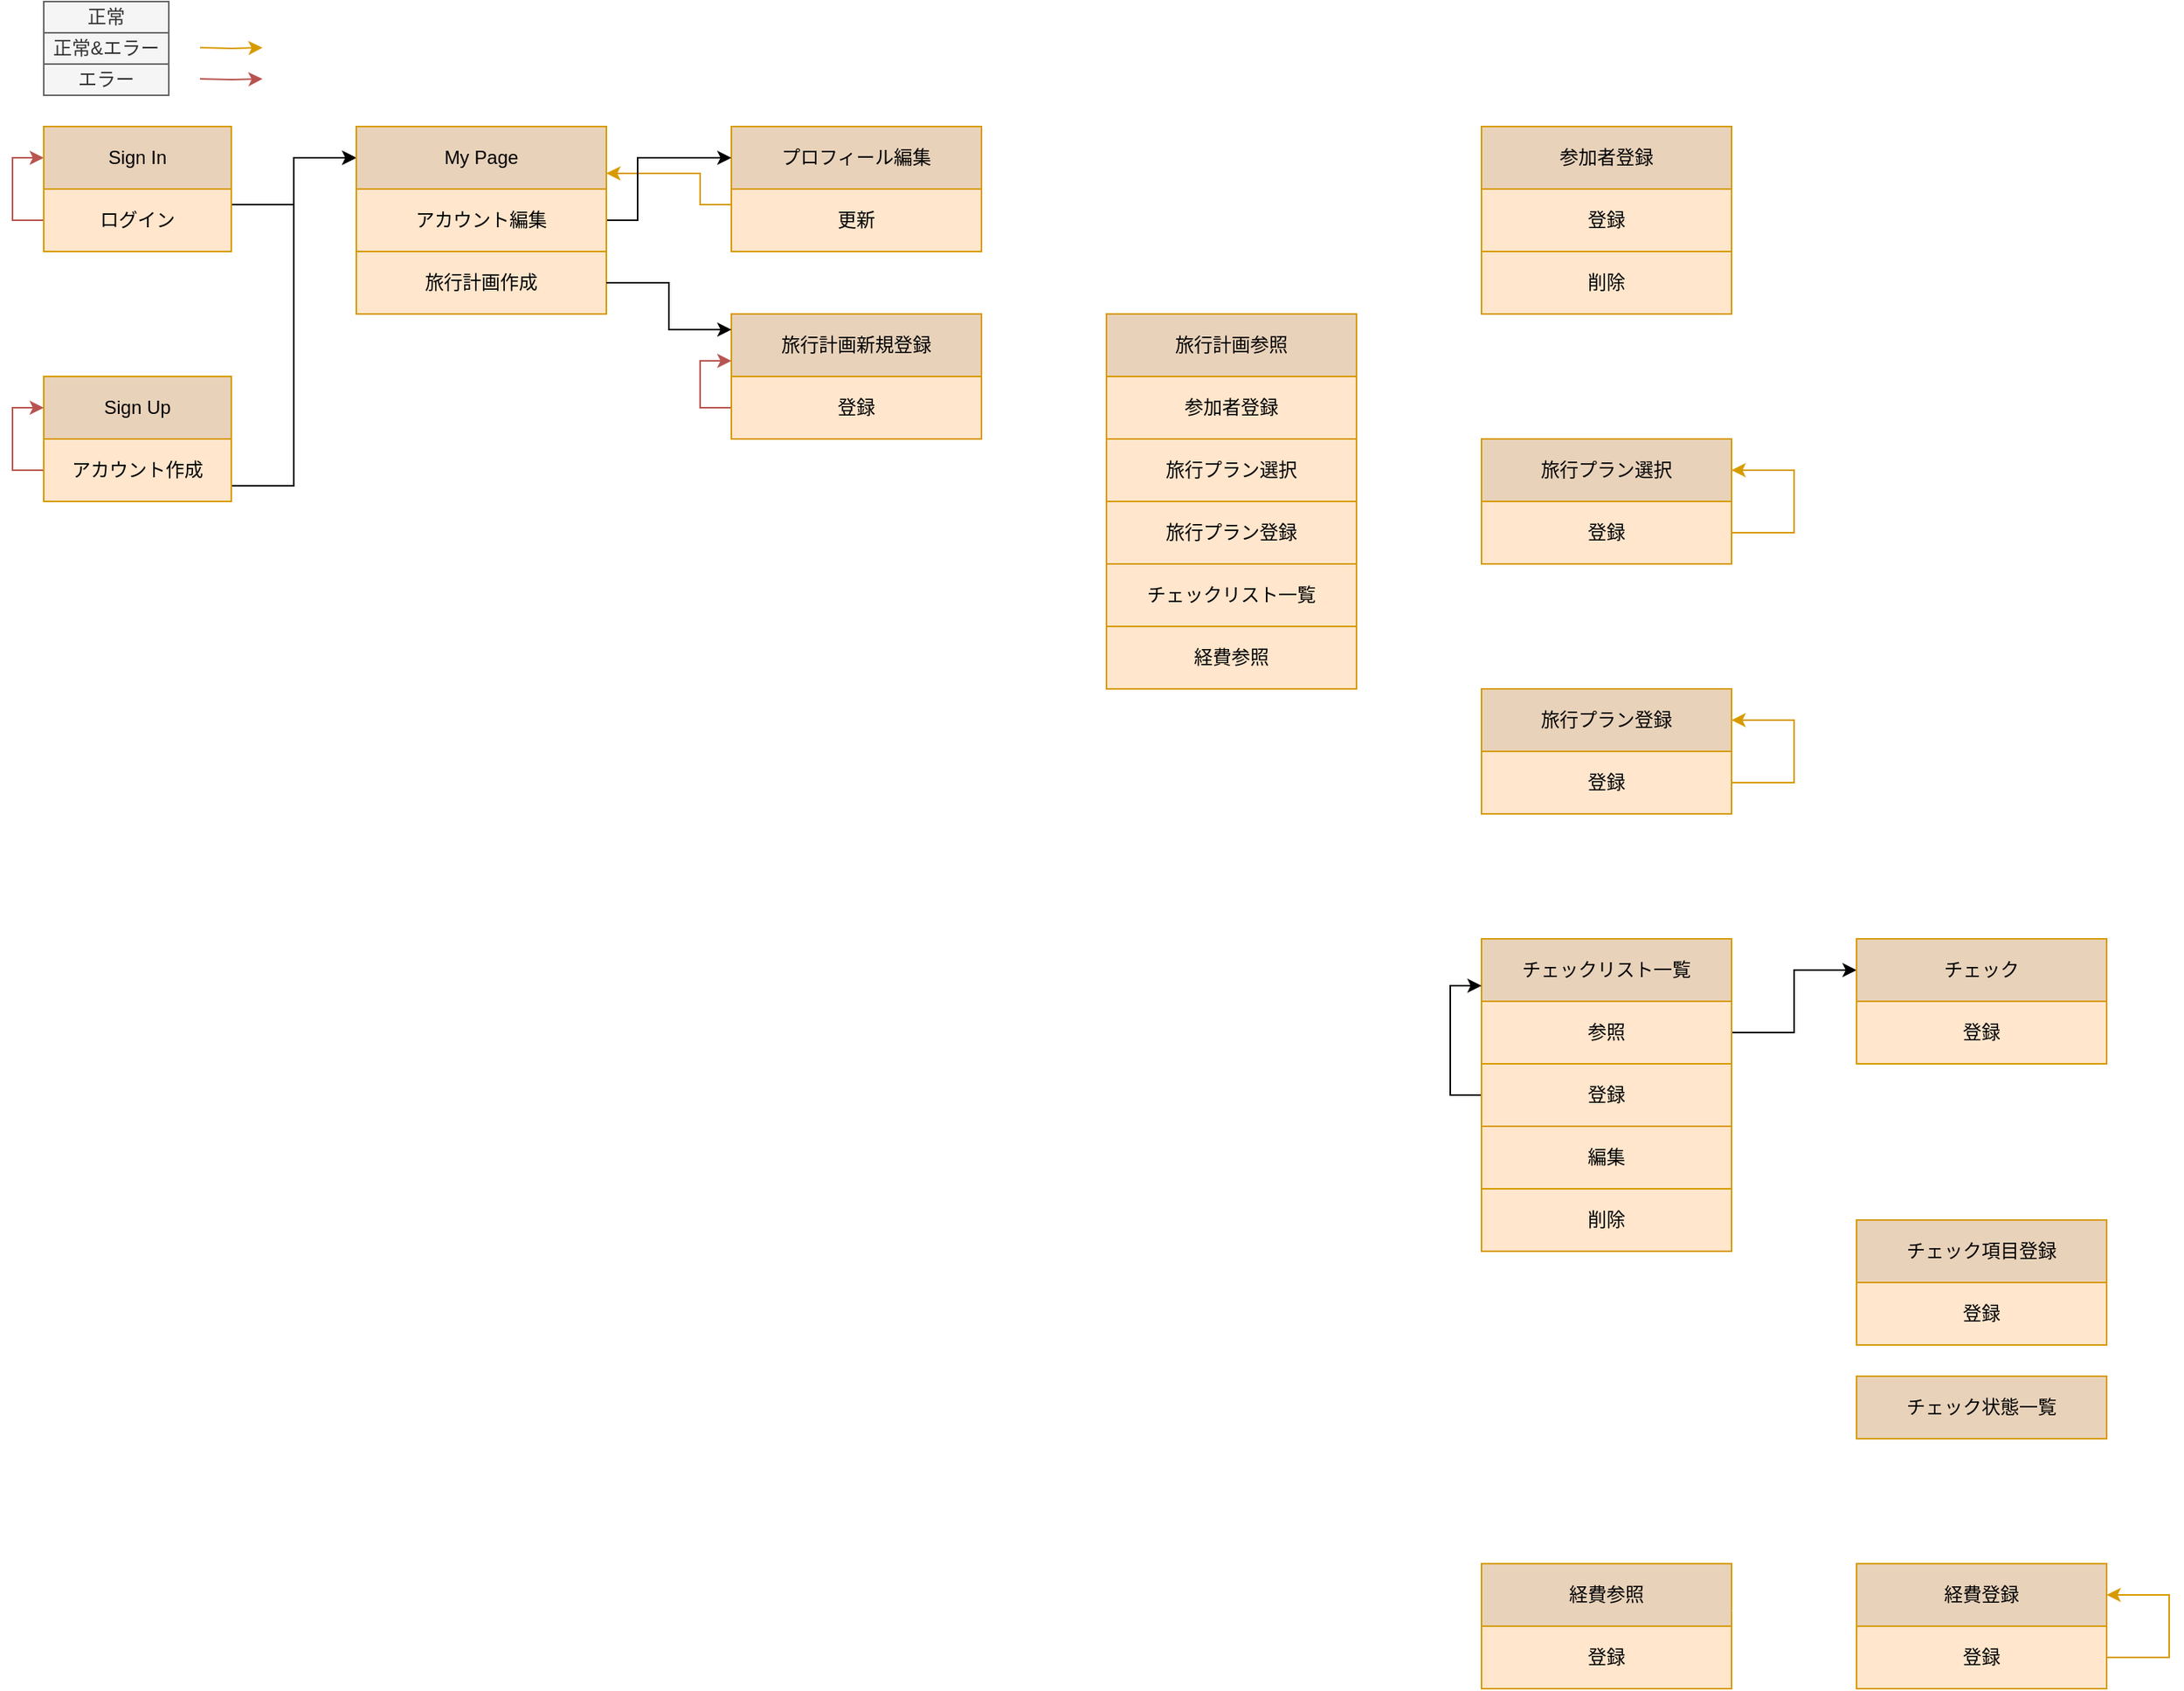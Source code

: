 <mxfile version="13.1.3">
    <diagram id="6hGFLwfOUW9BJ-s0fimq" name="Page-1">
        <mxGraphModel dx="898" dy="381" grid="1" gridSize="10" guides="1" tooltips="1" connect="1" arrows="1" fold="1" page="1" pageScale="1" pageWidth="827" pageHeight="1169" math="0" shadow="0">
            <root>
                <mxCell id="0"/>
                <mxCell id="1" parent="0"/>
                <mxCell id="8" style="edgeStyle=orthogonalEdgeStyle;rounded=0;orthogonalLoop=1;jettySize=auto;html=1;exitX=1;exitY=0.5;exitDx=0;exitDy=0;entryX=0;entryY=0.5;entryDx=0;entryDy=0;fontColor=#000000;" parent="1" source="3" edge="1">
                    <mxGeometry relative="1" as="geometry">
                        <mxPoint x="240" y="100" as="targetPoint"/>
                        <Array as="points">
                            <mxPoint x="160" y="130"/>
                            <mxPoint x="200" y="130"/>
                            <mxPoint x="200" y="100"/>
                        </Array>
                    </mxGeometry>
                </mxCell>
                <mxCell id="36" style="edgeStyle=orthogonalEdgeStyle;rounded=0;orthogonalLoop=1;jettySize=auto;html=1;exitX=0;exitY=0.5;exitDx=0;exitDy=0;entryX=0;entryY=0.5;entryDx=0;entryDy=0;startArrow=none;startFill=0;fontColor=#000000;fillColor=#f8cecc;strokeColor=#b85450;" parent="1" source="3" target="4" edge="1">
                    <mxGeometry relative="1" as="geometry"/>
                </mxCell>
                <mxCell id="3" value="ログイン" style="rounded=0;whiteSpace=wrap;html=1;fillColor=#ffe6cc;strokeColor=#d79b00;fontColor=#000000;" parent="1" vertex="1">
                    <mxGeometry x="40" y="120" width="120" height="40" as="geometry"/>
                </mxCell>
                <mxCell id="4" value="Sign In" style="rounded=0;whiteSpace=wrap;html=1;fillColor=#E8D2BA;strokeColor=#d79b00;fontColor=#000000;" parent="1" vertex="1">
                    <mxGeometry x="40" y="80" width="120" height="40" as="geometry"/>
                </mxCell>
                <mxCell id="9" value="Sign Up" style="rounded=0;whiteSpace=wrap;html=1;fillColor=#E8D2BA;strokeColor=#d79b00;fontColor=#000000;" parent="1" vertex="1">
                    <mxGeometry x="40" y="240" width="120" height="40" as="geometry"/>
                </mxCell>
                <mxCell id="13" style="edgeStyle=orthogonalEdgeStyle;rounded=0;orthogonalLoop=1;jettySize=auto;html=1;exitX=1;exitY=0.5;exitDx=0;exitDy=0;entryX=0;entryY=0.5;entryDx=0;entryDy=0;fontColor=#000000;" parent="1" source="10" edge="1">
                    <mxGeometry relative="1" as="geometry">
                        <mxPoint x="240" y="100" as="targetPoint"/>
                        <Array as="points">
                            <mxPoint x="160" y="310"/>
                            <mxPoint x="200" y="310"/>
                            <mxPoint x="200" y="100"/>
                        </Array>
                    </mxGeometry>
                </mxCell>
                <mxCell id="35" style="edgeStyle=orthogonalEdgeStyle;rounded=0;orthogonalLoop=1;jettySize=auto;html=1;entryX=0;entryY=0.5;entryDx=0;entryDy=0;startArrow=none;startFill=0;fontColor=#000000;fillColor=#f8cecc;strokeColor=#b85450;" parent="1" source="10" target="9" edge="1">
                    <mxGeometry relative="1" as="geometry">
                        <Array as="points">
                            <mxPoint x="20" y="300"/>
                            <mxPoint x="20" y="260"/>
                        </Array>
                    </mxGeometry>
                </mxCell>
                <mxCell id="10" value="アカウント作成" style="rounded=0;whiteSpace=wrap;html=1;fillColor=#ffe6cc;strokeColor=#d79b00;fontColor=#000000;" parent="1" vertex="1">
                    <mxGeometry x="40" y="280" width="120" height="40" as="geometry"/>
                </mxCell>
                <mxCell id="22" value="プロフィール編集" style="rounded=0;whiteSpace=wrap;html=1;fillColor=#E8D2BA;strokeColor=#d79b00;fontColor=#000000;" parent="1" vertex="1">
                    <mxGeometry x="480" y="80" width="160" height="40" as="geometry"/>
                </mxCell>
                <mxCell id="42" style="edgeStyle=orthogonalEdgeStyle;rounded=0;orthogonalLoop=1;jettySize=auto;html=1;exitX=0;exitY=0.5;exitDx=0;exitDy=0;entryX=1;entryY=0.75;entryDx=0;entryDy=0;startArrow=none;startFill=0;fontColor=#000000;fillColor=#ffe6cc;strokeColor=#d79b00;" parent="1" source="23" edge="1">
                    <mxGeometry relative="1" as="geometry">
                        <mxPoint x="400" y="110" as="targetPoint"/>
                        <Array as="points">
                            <mxPoint x="480" y="130"/>
                            <mxPoint x="460" y="130"/>
                            <mxPoint x="460" y="110"/>
                        </Array>
                    </mxGeometry>
                </mxCell>
                <mxCell id="23" value="更新" style="rounded=0;whiteSpace=wrap;html=1;fillColor=#ffe6cc;strokeColor=#d79b00;fontColor=#000000;" parent="1" vertex="1">
                    <mxGeometry x="480" y="120" width="160" height="40" as="geometry"/>
                </mxCell>
                <mxCell id="25" value="My Page" style="rounded=0;whiteSpace=wrap;html=1;fillColor=#E8D2BA;strokeColor=#d79b00;fontColor=#000000;" parent="1" vertex="1">
                    <mxGeometry x="240" y="80" width="160" height="40" as="geometry"/>
                </mxCell>
                <mxCell id="40" style="edgeStyle=orthogonalEdgeStyle;rounded=0;orthogonalLoop=1;jettySize=auto;html=1;exitX=1;exitY=0.5;exitDx=0;exitDy=0;entryX=0;entryY=0.5;entryDx=0;entryDy=0;startArrow=none;startFill=0;fontColor=#000000;" parent="1" source="26" target="22" edge="1">
                    <mxGeometry relative="1" as="geometry">
                        <Array as="points">
                            <mxPoint x="420" y="140"/>
                            <mxPoint x="420" y="100"/>
                        </Array>
                    </mxGeometry>
                </mxCell>
                <mxCell id="26" value="アカウント編集" style="rounded=0;whiteSpace=wrap;html=1;fillColor=#ffe6cc;strokeColor=#d79b00;fontColor=#000000;" parent="1" vertex="1">
                    <mxGeometry x="240" y="120" width="160" height="40" as="geometry"/>
                </mxCell>
                <mxCell id="27" value="旅行計画作成" style="rounded=0;whiteSpace=wrap;html=1;fillColor=#ffe6cc;strokeColor=#d79b00;fontColor=#000000;" parent="1" vertex="1">
                    <mxGeometry x="240" y="160" width="160" height="40" as="geometry"/>
                </mxCell>
                <mxCell id="38" style="edgeStyle=orthogonalEdgeStyle;rounded=0;orthogonalLoop=1;jettySize=auto;html=1;startArrow=none;startFill=0;fontColor=#000000;fillColor=#f8cecc;strokeColor=#b85450;" parent="1" edge="1">
                    <mxGeometry relative="1" as="geometry">
                        <mxPoint x="140" y="49.5" as="sourcePoint"/>
                        <mxPoint x="180" y="49.5" as="targetPoint"/>
                    </mxGeometry>
                </mxCell>
                <mxCell id="48" style="edgeStyle=orthogonalEdgeStyle;rounded=0;orthogonalLoop=1;jettySize=auto;html=1;startArrow=none;startFill=0;fontColor=#000000;fillColor=#f5f5f5;strokeColor=#FFFFFF;" parent="1" edge="1">
                    <mxGeometry relative="1" as="geometry">
                        <mxPoint x="140" y="9.5" as="sourcePoint"/>
                        <mxPoint x="180" y="9.5" as="targetPoint"/>
                    </mxGeometry>
                </mxCell>
                <mxCell id="51" value="正常" style="rounded=0;whiteSpace=wrap;html=1;fillColor=#f5f5f5;strokeColor=#666666;fontColor=#333333;" parent="1" vertex="1">
                    <mxGeometry x="40" width="80" height="20" as="geometry"/>
                </mxCell>
                <mxCell id="52" value="正常&amp;amp;エラー" style="rounded=0;whiteSpace=wrap;html=1;fillColor=#f5f5f5;strokeColor=#666666;fontColor=#333333;" parent="1" vertex="1">
                    <mxGeometry x="40" y="20" width="80" height="20" as="geometry"/>
                </mxCell>
                <mxCell id="53" value="エラー" style="rounded=0;whiteSpace=wrap;html=1;fillColor=#f5f5f5;strokeColor=#666666;fontColor=#333333;" parent="1" vertex="1">
                    <mxGeometry x="40" y="40" width="80" height="20" as="geometry"/>
                </mxCell>
                <mxCell id="55" style="edgeStyle=orthogonalEdgeStyle;rounded=0;orthogonalLoop=1;jettySize=auto;html=1;startArrow=none;startFill=0;fontColor=#000000;fillColor=#ffe6cc;strokeColor=#d79b00;" parent="1" edge="1">
                    <mxGeometry relative="1" as="geometry">
                        <mxPoint x="140" y="29.5" as="sourcePoint"/>
                        <mxPoint x="180" y="29.5" as="targetPoint"/>
                    </mxGeometry>
                </mxCell>
                <mxCell id="58" value="旅行計画新規登録" style="rounded=0;whiteSpace=wrap;html=1;fillColor=#E8D2BA;strokeColor=#d79b00;fontColor=#000000;" parent="1" vertex="1">
                    <mxGeometry x="480" y="200" width="160" height="40" as="geometry"/>
                </mxCell>
                <mxCell id="59" style="edgeStyle=orthogonalEdgeStyle;rounded=0;orthogonalLoop=1;jettySize=auto;html=1;exitX=1;exitY=0.5;exitDx=0;exitDy=0;entryX=0;entryY=0.25;entryDx=0;entryDy=0;startArrow=none;startFill=0;fontColor=#000000;" parent="1" source="27" target="58" edge="1">
                    <mxGeometry relative="1" as="geometry">
                        <mxPoint x="410" y="170" as="sourcePoint"/>
                        <mxPoint x="490" y="130" as="targetPoint"/>
                    </mxGeometry>
                </mxCell>
                <mxCell id="62" style="edgeStyle=orthogonalEdgeStyle;rounded=0;orthogonalLoop=1;jettySize=auto;html=1;entryX=0;entryY=0.75;entryDx=0;entryDy=0;startArrow=none;startFill=0;strokeColor=#b85450;fontColor=#000000;fillColor=#f8cecc;" parent="1" source="60" target="58" edge="1">
                    <mxGeometry relative="1" as="geometry">
                        <Array as="points">
                            <mxPoint x="460" y="260"/>
                            <mxPoint x="460" y="230"/>
                        </Array>
                    </mxGeometry>
                </mxCell>
                <mxCell id="65" style="edgeStyle=orthogonalEdgeStyle;rounded=0;orthogonalLoop=1;jettySize=auto;html=1;exitX=1;exitY=0.5;exitDx=0;exitDy=0;entryX=0;entryY=0.5;entryDx=0;entryDy=0;startArrow=none;startFill=0;strokeColor=#FFFFFF;fontColor=#000000;" parent="1" source="60" target="63" edge="1">
                    <mxGeometry relative="1" as="geometry"/>
                </mxCell>
                <mxCell id="60" value="登録" style="rounded=0;whiteSpace=wrap;html=1;fillColor=#ffe6cc;strokeColor=#d79b00;fontColor=#000000;" parent="1" vertex="1">
                    <mxGeometry x="480" y="240" width="160" height="40" as="geometry"/>
                </mxCell>
                <mxCell id="63" value="旅行計画参照" style="rounded=0;whiteSpace=wrap;html=1;fillColor=#E8D2BA;strokeColor=#d79b00;fontColor=#000000;" parent="1" vertex="1">
                    <mxGeometry x="720" y="200" width="160" height="40" as="geometry"/>
                </mxCell>
                <mxCell id="78" style="edgeStyle=orthogonalEdgeStyle;rounded=0;orthogonalLoop=1;jettySize=auto;html=1;entryX=0;entryY=0.5;entryDx=0;entryDy=0;startArrow=none;startFill=0;strokeColor=#FFFFFF;fontColor=#000000;" parent="1" source="64" target="77" edge="1">
                    <mxGeometry relative="1" as="geometry"/>
                </mxCell>
                <mxCell id="64" value="参加者登録" style="rounded=0;whiteSpace=wrap;html=1;fillColor=#ffe6cc;strokeColor=#d79b00;fontColor=#000000;" parent="1" vertex="1">
                    <mxGeometry x="720" y="240" width="160" height="40" as="geometry"/>
                </mxCell>
                <mxCell id="90" style="edgeStyle=orthogonalEdgeStyle;rounded=0;orthogonalLoop=1;jettySize=auto;html=1;exitX=1;exitY=0.5;exitDx=0;exitDy=0;entryX=0;entryY=0.5;entryDx=0;entryDy=0;startArrow=none;startFill=0;strokeColor=#FFFFFF;fontColor=#000000;" parent="1" source="66" target="87" edge="1">
                    <mxGeometry relative="1" as="geometry"/>
                </mxCell>
                <mxCell id="66" value="旅行プラン選択" style="rounded=0;whiteSpace=wrap;html=1;fillColor=#ffe6cc;strokeColor=#d79b00;fontColor=#000000;" parent="1" vertex="1">
                    <mxGeometry x="720" y="280" width="160" height="40" as="geometry"/>
                </mxCell>
                <mxCell id="100" style="edgeStyle=orthogonalEdgeStyle;rounded=0;orthogonalLoop=1;jettySize=auto;html=1;exitX=1;exitY=0.5;exitDx=0;exitDy=0;entryX=0;entryY=0.5;entryDx=0;entryDy=0;startArrow=none;startFill=0;strokeColor=#FFFFFF;fontColor=#000000;" parent="1" source="67" target="96" edge="1">
                    <mxGeometry relative="1" as="geometry">
                        <Array as="points">
                            <mxPoint x="950" y="340"/>
                            <mxPoint x="950" y="460"/>
                        </Array>
                    </mxGeometry>
                </mxCell>
                <mxCell id="67" value="旅行プラン登録" style="rounded=0;whiteSpace=wrap;html=1;fillColor=#ffe6cc;strokeColor=#d79b00;fontColor=#000000;" parent="1" vertex="1">
                    <mxGeometry x="720" y="320" width="160" height="40" as="geometry"/>
                </mxCell>
                <mxCell id="117" style="edgeStyle=orthogonalEdgeStyle;rounded=0;orthogonalLoop=1;jettySize=auto;html=1;exitX=1;exitY=0.5;exitDx=0;exitDy=0;entryX=0;entryY=0.5;entryDx=0;entryDy=0;startArrow=none;startFill=0;strokeColor=#FFFFFF;fontColor=#000000;" parent="1" source="69" target="106" edge="1">
                    <mxGeometry relative="1" as="geometry">
                        <Array as="points">
                            <mxPoint x="930" y="380"/>
                            <mxPoint x="930" y="620"/>
                        </Array>
                    </mxGeometry>
                </mxCell>
                <mxCell id="69" value="チェックリスト一覧" style="rounded=0;whiteSpace=wrap;html=1;fillColor=#ffe6cc;strokeColor=#d79b00;fontColor=#000000;" parent="1" vertex="1">
                    <mxGeometry x="720" y="360" width="160" height="40" as="geometry"/>
                </mxCell>
                <mxCell id="124" style="edgeStyle=orthogonalEdgeStyle;rounded=0;orthogonalLoop=1;jettySize=auto;html=1;exitX=1;exitY=0.5;exitDx=0;exitDy=0;startArrow=none;startFill=0;strokeColor=#FFFFFF;fontColor=#000000;entryX=0;entryY=0.5;entryDx=0;entryDy=0;" parent="1" source="70" target="118" edge="1">
                    <mxGeometry relative="1" as="geometry">
                        <mxPoint x="910" y="890" as="targetPoint"/>
                    </mxGeometry>
                </mxCell>
                <mxCell id="70" value="経費参照" style="rounded=0;whiteSpace=wrap;html=1;fillColor=#ffe6cc;strokeColor=#d79b00;fontColor=#000000;" parent="1" vertex="1">
                    <mxGeometry x="720" y="400" width="160" height="40" as="geometry"/>
                </mxCell>
                <mxCell id="77" value="参加者登録" style="rounded=0;whiteSpace=wrap;html=1;fillColor=#E8D2BA;strokeColor=#d79b00;fontColor=#000000;" parent="1" vertex="1">
                    <mxGeometry x="960" y="80" width="160" height="40" as="geometry"/>
                </mxCell>
                <mxCell id="80" value="登録" style="rounded=0;whiteSpace=wrap;html=1;fillColor=#ffe6cc;strokeColor=#d79b00;fontColor=#000000;" parent="1" vertex="1">
                    <mxGeometry x="960" y="120" width="160" height="40" as="geometry"/>
                </mxCell>
                <mxCell id="81" value="削除" style="rounded=0;whiteSpace=wrap;html=1;fillColor=#ffe6cc;strokeColor=#d79b00;fontColor=#000000;" parent="1" vertex="1">
                    <mxGeometry x="960" y="160" width="160" height="40" as="geometry"/>
                </mxCell>
                <mxCell id="87" value="旅行プラン選択" style="rounded=0;whiteSpace=wrap;html=1;fillColor=#E8D2BA;strokeColor=#d79b00;fontColor=#000000;" parent="1" vertex="1">
                    <mxGeometry x="960" y="280" width="160" height="40" as="geometry"/>
                </mxCell>
                <mxCell id="91" style="edgeStyle=orthogonalEdgeStyle;rounded=0;orthogonalLoop=1;jettySize=auto;html=1;exitX=1;exitY=0.5;exitDx=0;exitDy=0;entryX=1;entryY=0.5;entryDx=0;entryDy=0;startArrow=none;startFill=0;strokeColor=#d79b00;fontColor=#000000;fillColor=#ffe6cc;" parent="1" source="88" target="87" edge="1">
                    <mxGeometry relative="1" as="geometry">
                        <Array as="points">
                            <mxPoint x="1160" y="340"/>
                            <mxPoint x="1160" y="300"/>
                        </Array>
                    </mxGeometry>
                </mxCell>
                <mxCell id="88" value="登録" style="rounded=0;whiteSpace=wrap;html=1;fillColor=#ffe6cc;strokeColor=#d79b00;fontColor=#000000;" parent="1" vertex="1">
                    <mxGeometry x="960" y="320" width="160" height="40" as="geometry"/>
                </mxCell>
                <mxCell id="96" value="旅行プラン登録" style="rounded=0;whiteSpace=wrap;html=1;fillColor=#E8D2BA;strokeColor=#d79b00;fontColor=#000000;" parent="1" vertex="1">
                    <mxGeometry x="960" y="440" width="160" height="40" as="geometry"/>
                </mxCell>
                <mxCell id="99" style="edgeStyle=orthogonalEdgeStyle;rounded=0;orthogonalLoop=1;jettySize=auto;html=1;entryX=1;entryY=0.5;entryDx=0;entryDy=0;startArrow=none;startFill=0;strokeColor=#d79b00;fontColor=#000000;fillColor=#ffe6cc;" parent="1" source="97" target="96" edge="1">
                    <mxGeometry relative="1" as="geometry">
                        <Array as="points">
                            <mxPoint x="1160" y="500"/>
                            <mxPoint x="1160" y="460"/>
                        </Array>
                    </mxGeometry>
                </mxCell>
                <mxCell id="97" value="登録" style="rounded=0;whiteSpace=wrap;html=1;fillColor=#ffe6cc;strokeColor=#d79b00;fontColor=#000000;" parent="1" vertex="1">
                    <mxGeometry x="960" y="480" width="160" height="40" as="geometry"/>
                </mxCell>
                <mxCell id="106" value="チェックリスト一覧" style="rounded=0;whiteSpace=wrap;html=1;fillColor=#E8D2BA;strokeColor=#d79b00;fontColor=#000000;" parent="1" vertex="1">
                    <mxGeometry x="960" y="600" width="160" height="40" as="geometry"/>
                </mxCell>
                <mxCell id="110" style="edgeStyle=orthogonalEdgeStyle;rounded=0;orthogonalLoop=1;jettySize=auto;html=1;entryX=0;entryY=0.5;entryDx=0;entryDy=0;startArrow=none;startFill=0;strokeColor=#FFFFFF;fontColor=#000000;" parent="1" source="107" target="109" edge="1">
                    <mxGeometry relative="1" as="geometry">
                        <Array as="points">
                            <mxPoint x="1150" y="740"/>
                            <mxPoint x="1150" y="800"/>
                        </Array>
                    </mxGeometry>
                </mxCell>
                <mxCell id="150" value="" style="edgeStyle=orthogonalEdgeStyle;rounded=0;orthogonalLoop=1;jettySize=auto;html=1;" parent="1" source="107" target="106" edge="1">
                    <mxGeometry relative="1" as="geometry"/>
                </mxCell>
                <mxCell id="107" value="編集" style="rounded=0;whiteSpace=wrap;html=1;fillColor=#ffe6cc;strokeColor=#d79b00;fontColor=#000000;" parent="1" vertex="1">
                    <mxGeometry x="960" y="720" width="160" height="40" as="geometry"/>
                </mxCell>
                <mxCell id="116" style="edgeStyle=orthogonalEdgeStyle;rounded=0;orthogonalLoop=1;jettySize=auto;html=1;exitX=1;exitY=0.5;exitDx=0;exitDy=0;entryX=0;entryY=0.5;entryDx=0;entryDy=0;startArrow=none;startFill=0;strokeColor=#FFFFFF;fontColor=#000000;" parent="1" source="108" target="115" edge="1">
                    <mxGeometry relative="1" as="geometry">
                        <Array as="points">
                            <mxPoint x="1130" y="780"/>
                            <mxPoint x="1130" y="900"/>
                        </Array>
                    </mxGeometry>
                </mxCell>
                <mxCell id="108" value="削除" style="rounded=0;whiteSpace=wrap;html=1;fillColor=#ffe6cc;strokeColor=#d79b00;fontColor=#000000;" parent="1" vertex="1">
                    <mxGeometry x="960" y="760" width="160" height="40" as="geometry"/>
                </mxCell>
                <mxCell id="109" value="チェック項目登録" style="rounded=0;whiteSpace=wrap;html=1;fillColor=#E8D2BA;strokeColor=#d79b00;fontColor=#000000;" parent="1" vertex="1">
                    <mxGeometry x="1200" y="780" width="160" height="40" as="geometry"/>
                </mxCell>
                <mxCell id="111" value="登録" style="rounded=0;whiteSpace=wrap;html=1;fillColor=#ffe6cc;strokeColor=#d79b00;fontColor=#000000;" parent="1" vertex="1">
                    <mxGeometry x="1200" y="820" width="160" height="40" as="geometry"/>
                </mxCell>
                <mxCell id="115" value="チェック状態一覧" style="rounded=0;whiteSpace=wrap;html=1;fillColor=#E8D2BA;strokeColor=#d79b00;fontColor=#000000;" parent="1" vertex="1">
                    <mxGeometry x="1200" y="880" width="160" height="40" as="geometry"/>
                </mxCell>
                <mxCell id="118" value="経費参照" style="rounded=0;whiteSpace=wrap;html=1;fillColor=#E8D2BA;strokeColor=#d79b00;fontColor=#000000;" parent="1" vertex="1">
                    <mxGeometry x="960" y="1000" width="160" height="40" as="geometry"/>
                </mxCell>
                <mxCell id="123" style="edgeStyle=orthogonalEdgeStyle;rounded=0;orthogonalLoop=1;jettySize=auto;html=1;exitX=1;exitY=0.5;exitDx=0;exitDy=0;entryX=0;entryY=0.25;entryDx=0;entryDy=0;startArrow=none;startFill=0;strokeColor=#FFFFFF;fontColor=#000000;" parent="1" source="119" target="120" edge="1">
                    <mxGeometry relative="1" as="geometry">
                        <Array as="points">
                            <mxPoint x="1140" y="1060"/>
                            <mxPoint x="1140" y="1010"/>
                        </Array>
                    </mxGeometry>
                </mxCell>
                <mxCell id="119" value="登録" style="rounded=0;whiteSpace=wrap;html=1;fillColor=#ffe6cc;strokeColor=#d79b00;fontColor=#000000;" parent="1" vertex="1">
                    <mxGeometry x="960" y="1040" width="160" height="40" as="geometry"/>
                </mxCell>
                <mxCell id="120" value="経費登録" style="rounded=0;whiteSpace=wrap;html=1;fillColor=#E8D2BA;strokeColor=#d79b00;fontColor=#000000;" parent="1" vertex="1">
                    <mxGeometry x="1200" y="1000" width="160" height="40" as="geometry"/>
                </mxCell>
                <mxCell id="131" style="edgeStyle=orthogonalEdgeStyle;rounded=0;orthogonalLoop=1;jettySize=auto;html=1;exitX=1;exitY=0.5;exitDx=0;exitDy=0;entryX=1;entryY=0.5;entryDx=0;entryDy=0;startArrow=none;startFill=0;strokeColor=#d79b00;fontColor=#000000;fillColor=#ffe6cc;" parent="1" source="122" target="120" edge="1">
                    <mxGeometry relative="1" as="geometry">
                        <Array as="points">
                            <mxPoint x="1400" y="1060"/>
                            <mxPoint x="1400" y="1020"/>
                        </Array>
                    </mxGeometry>
                </mxCell>
                <mxCell id="134" style="edgeStyle=orthogonalEdgeStyle;rounded=0;orthogonalLoop=1;jettySize=auto;html=1;exitX=0;exitY=0.5;exitDx=0;exitDy=0;entryX=1;entryY=0.75;entryDx=0;entryDy=0;startArrow=none;startFill=0;strokeColor=#FFFFFF;fontColor=#000000;" parent="1" source="122" target="118" edge="1">
                    <mxGeometry relative="1" as="geometry">
                        <Array as="points">
                            <mxPoint x="1180" y="1060"/>
                            <mxPoint x="1180" y="1030"/>
                        </Array>
                    </mxGeometry>
                </mxCell>
                <mxCell id="122" value="登録" style="rounded=0;whiteSpace=wrap;html=1;fillColor=#ffe6cc;strokeColor=#d79b00;fontColor=#000000;" parent="1" vertex="1">
                    <mxGeometry x="1200" y="1040" width="160" height="40" as="geometry"/>
                </mxCell>
                <mxCell id="156" style="edgeStyle=orthogonalEdgeStyle;rounded=0;orthogonalLoop=1;jettySize=auto;html=1;entryX=0;entryY=0.75;entryDx=0;entryDy=0;" parent="1" source="153" target="106" edge="1">
                    <mxGeometry relative="1" as="geometry">
                        <Array as="points">
                            <mxPoint x="940" y="700"/>
                            <mxPoint x="940" y="630"/>
                        </Array>
                    </mxGeometry>
                </mxCell>
                <mxCell id="153" value="登録" style="rounded=0;whiteSpace=wrap;html=1;fillColor=#ffe6cc;strokeColor=#d79b00;fontColor=#000000;" parent="1" vertex="1">
                    <mxGeometry x="960" y="680" width="160" height="40" as="geometry"/>
                </mxCell>
                <mxCell id="161" style="edgeStyle=orthogonalEdgeStyle;rounded=0;orthogonalLoop=1;jettySize=auto;html=1;exitX=1;exitY=0.5;exitDx=0;exitDy=0;entryX=0;entryY=0.5;entryDx=0;entryDy=0;" parent="1" source="155" target="159" edge="1">
                    <mxGeometry relative="1" as="geometry">
                        <Array as="points">
                            <mxPoint x="1160" y="660"/>
                            <mxPoint x="1160" y="620"/>
                        </Array>
                    </mxGeometry>
                </mxCell>
                <mxCell id="155" value="参照" style="rounded=0;whiteSpace=wrap;html=1;fillColor=#ffe6cc;strokeColor=#d79b00;fontColor=#000000;" parent="1" vertex="1">
                    <mxGeometry x="960" y="640" width="160" height="40" as="geometry"/>
                </mxCell>
                <mxCell id="159" value="チェック" style="rounded=0;whiteSpace=wrap;html=1;fillColor=#E8D2BA;strokeColor=#d79b00;fontColor=#000000;" parent="1" vertex="1">
                    <mxGeometry x="1200" y="600" width="160" height="40" as="geometry"/>
                </mxCell>
                <mxCell id="160" value="登録" style="rounded=0;whiteSpace=wrap;html=1;fillColor=#ffe6cc;strokeColor=#d79b00;fontColor=#000000;" parent="1" vertex="1">
                    <mxGeometry x="1200" y="640" width="160" height="40" as="geometry"/>
                </mxCell>
            </root>
        </mxGraphModel>
    </diagram>
</mxfile>